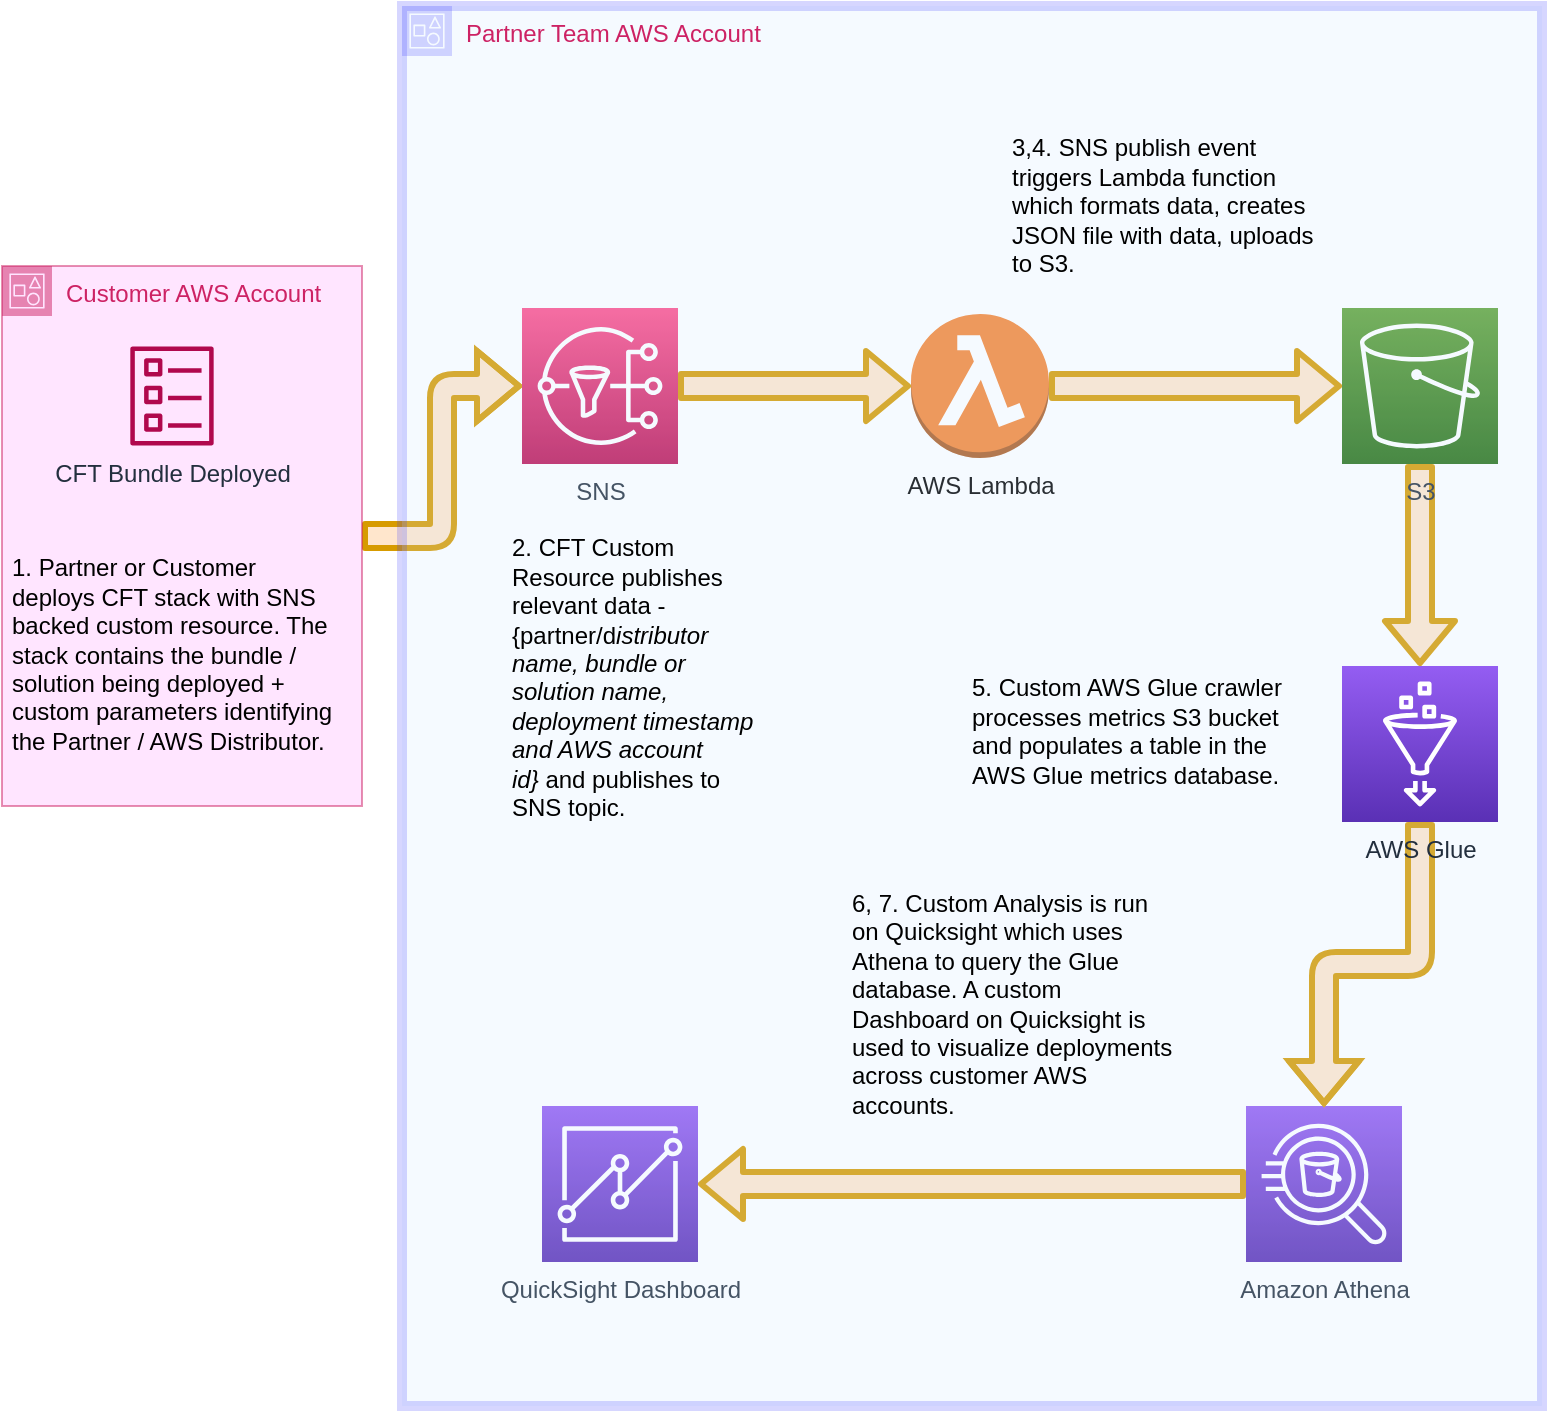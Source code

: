 <mxfile version="20.3.0" type="device"><diagram id="esqkhY2L9d3tN8zVXLYR" name="Page-1"><mxGraphModel dx="1106" dy="760" grid="1" gridSize="10" guides="1" tooltips="1" connect="1" arrows="1" fold="1" page="1" pageScale="1" pageWidth="827" pageHeight="1169" math="0" shadow="0"><root><mxCell id="0"/><mxCell id="1" parent="0"/><mxCell id="V5lL2M46CXsRj3B0pjWy-23" value="" style="edgeStyle=orthogonalEdgeStyle;shape=flexArrow;rounded=1;orthogonalLoop=1;jettySize=auto;html=1;strokeWidth=3;fillColor=#ffe6cc;strokeColor=#d79b00;" parent="1" source="V5lL2M46CXsRj3B0pjWy-1" target="V5lL2M46CXsRj3B0pjWy-9" edge="1"><mxGeometry relative="1" as="geometry"/></mxCell><mxCell id="V5lL2M46CXsRj3B0pjWy-1" value="Customer AWS Account" style="points=[[0,0],[0.25,0],[0.5,0],[0.75,0],[1,0],[1,0.25],[1,0.5],[1,0.75],[1,1],[0.75,1],[0.5,1],[0.25,1],[0,1],[0,0.75],[0,0.5],[0,0.25]];outlineConnect=0;gradientColor=none;html=1;whiteSpace=wrap;fontSize=12;fontStyle=0;container=1;pointerEvents=0;collapsible=0;recursiveResize=0;shape=mxgraph.aws4.group;grIcon=mxgraph.aws4.group_account;strokeColor=#CD2264;fillColor=#FFCCFF;verticalAlign=top;align=left;spacingLeft=30;fontColor=#CD2264;dashed=0;opacity=50;" parent="1" vertex="1"><mxGeometry x="10" y="210" width="180" height="270" as="geometry"/></mxCell><mxCell id="V5lL2M46CXsRj3B0pjWy-3" value="CFT Bundle Deployed" style="sketch=0;outlineConnect=0;fontColor=#232F3E;gradientColor=none;fillColor=#B0084D;strokeColor=none;dashed=0;verticalLabelPosition=bottom;verticalAlign=top;align=center;html=1;fontSize=12;fontStyle=0;aspect=fixed;pointerEvents=1;shape=mxgraph.aws4.template;" parent="V5lL2M46CXsRj3B0pjWy-1" vertex="1"><mxGeometry x="64.16" y="40" width="41.67" height="50" as="geometry"/></mxCell><mxCell id="V5lL2M46CXsRj3B0pjWy-24" value="&lt;br&gt;1. Partner or Customer deploys CFT stack with SNS backed custom resource. The stack contains the bundle / solution being deployed + custom parameters identifying the Partner / AWS Distributor." style="text;html=1;strokeColor=none;fillColor=none;spacing=5;spacingTop=-20;whiteSpace=wrap;overflow=hidden;rounded=0;" parent="V5lL2M46CXsRj3B0pjWy-1" vertex="1"><mxGeometry y="140" width="170" height="110" as="geometry"/></mxCell><mxCell id="V5lL2M46CXsRj3B0pjWy-22" value="" style="edgeStyle=orthogonalEdgeStyle;shape=flexArrow;rounded=1;orthogonalLoop=1;jettySize=auto;html=1;strokeWidth=3;fillColor=#ffe6cc;strokeColor=#d79b00;" parent="1" source="V5lL2M46CXsRj3B0pjWy-4" target="V5lL2M46CXsRj3B0pjWy-6" edge="1"><mxGeometry relative="1" as="geometry"/></mxCell><mxCell id="V5lL2M46CXsRj3B0pjWy-4" value="Amazon Athena" style="sketch=0;points=[[0,0,0],[0.25,0,0],[0.5,0,0],[0.75,0,0],[1,0,0],[0,1,0],[0.25,1,0],[0.5,1,0],[0.75,1,0],[1,1,0],[0,0.25,0],[0,0.5,0],[0,0.75,0],[1,0.25,0],[1,0.5,0],[1,0.75,0]];outlineConnect=0;fontColor=#232F3E;gradientColor=#945DF2;gradientDirection=north;fillColor=#5A30B5;strokeColor=#ffffff;dashed=0;verticalLabelPosition=bottom;verticalAlign=top;align=center;html=1;fontSize=12;fontStyle=0;aspect=fixed;shape=mxgraph.aws4.resourceIcon;resIcon=mxgraph.aws4.athena;" parent="1" vertex="1"><mxGeometry x="632" y="630" width="78" height="78" as="geometry"/></mxCell><mxCell id="V5lL2M46CXsRj3B0pjWy-21" value="" style="edgeStyle=orthogonalEdgeStyle;shape=flexArrow;rounded=1;orthogonalLoop=1;jettySize=auto;html=1;strokeWidth=3;fillColor=#ffe6cc;strokeColor=#d79b00;" parent="1" source="V5lL2M46CXsRj3B0pjWy-5" target="V5lL2M46CXsRj3B0pjWy-4" edge="1"><mxGeometry relative="1" as="geometry"/></mxCell><mxCell id="V5lL2M46CXsRj3B0pjWy-6" value="QuickSight Dashboard" style="sketch=0;points=[[0,0,0],[0.25,0,0],[0.5,0,0],[0.75,0,0],[1,0,0],[0,1,0],[0.25,1,0],[0.5,1,0],[0.75,1,0],[1,1,0],[0,0.25,0],[0,0.5,0],[0,0.75,0],[1,0.25,0],[1,0.5,0],[1,0.75,0]];outlineConnect=0;fontColor=#232F3E;gradientColor=#945DF2;gradientDirection=north;fillColor=#5A30B5;strokeColor=#ffffff;dashed=0;verticalLabelPosition=bottom;verticalAlign=top;align=center;html=1;fontSize=12;fontStyle=0;aspect=fixed;shape=mxgraph.aws4.resourceIcon;resIcon=mxgraph.aws4.quicksight;" parent="1" vertex="1"><mxGeometry x="280" y="630" width="78" height="78" as="geometry"/></mxCell><mxCell id="V5lL2M46CXsRj3B0pjWy-19" value="" style="edgeStyle=orthogonalEdgeStyle;shape=flexArrow;rounded=1;orthogonalLoop=1;jettySize=auto;html=1;strokeWidth=3;fillColor=#ffe6cc;strokeColor=#d79b00;" parent="1" source="V5lL2M46CXsRj3B0pjWy-7" target="V5lL2M46CXsRj3B0pjWy-8" edge="1"><mxGeometry relative="1" as="geometry"/></mxCell><mxCell id="V5lL2M46CXsRj3B0pjWy-7" value="AWS Lambda" style="outlineConnect=0;dashed=0;verticalLabelPosition=bottom;verticalAlign=top;align=center;html=1;shape=mxgraph.aws3.lambda_function;fillColor=#F58534;gradientColor=none;" parent="1" vertex="1"><mxGeometry x="464.5" y="234" width="69" height="72" as="geometry"/></mxCell><mxCell id="V5lL2M46CXsRj3B0pjWy-20" value="" style="edgeStyle=orthogonalEdgeStyle;shape=flexArrow;rounded=1;orthogonalLoop=1;jettySize=auto;html=1;strokeWidth=3;fillColor=#ffe6cc;strokeColor=#d79b00;" parent="1" source="V5lL2M46CXsRj3B0pjWy-8" target="V5lL2M46CXsRj3B0pjWy-5" edge="1"><mxGeometry relative="1" as="geometry"/></mxCell><mxCell id="V5lL2M46CXsRj3B0pjWy-8" value="S3" style="sketch=0;points=[[0,0,0],[0.25,0,0],[0.5,0,0],[0.75,0,0],[1,0,0],[0,1,0],[0.25,1,0],[0.5,1,0],[0.75,1,0],[1,1,0],[0,0.25,0],[0,0.5,0],[0,0.75,0],[1,0.25,0],[1,0.5,0],[1,0.75,0]];outlineConnect=0;fontColor=#232F3E;gradientColor=#60A337;gradientDirection=north;fillColor=#277116;strokeColor=#ffffff;dashed=0;verticalLabelPosition=bottom;verticalAlign=top;align=center;html=1;fontSize=12;fontStyle=0;aspect=fixed;shape=mxgraph.aws4.resourceIcon;resIcon=mxgraph.aws4.s3;" parent="1" vertex="1"><mxGeometry x="680" y="231" width="78" height="78" as="geometry"/></mxCell><mxCell id="V5lL2M46CXsRj3B0pjWy-18" value="" style="edgeStyle=orthogonalEdgeStyle;shape=flexArrow;rounded=1;orthogonalLoop=1;jettySize=auto;html=1;strokeWidth=3;fillColor=#ffe6cc;strokeColor=#d79b00;" parent="1" source="V5lL2M46CXsRj3B0pjWy-9" target="V5lL2M46CXsRj3B0pjWy-7" edge="1"><mxGeometry relative="1" as="geometry"/></mxCell><mxCell id="V5lL2M46CXsRj3B0pjWy-9" value="SNS" style="sketch=0;points=[[0,0,0],[0.25,0,0],[0.5,0,0],[0.75,0,0],[1,0,0],[0,1,0],[0.25,1,0],[0.5,1,0],[0.75,1,0],[1,1,0],[0,0.25,0],[0,0.5,0],[0,0.75,0],[1,0.25,0],[1,0.5,0],[1,0.75,0]];outlineConnect=0;fontColor=#232F3E;gradientColor=#FF4F8B;gradientDirection=north;fillColor=#BC1356;strokeColor=#ffffff;dashed=0;verticalLabelPosition=bottom;verticalAlign=top;align=center;html=1;fontSize=12;fontStyle=0;aspect=fixed;shape=mxgraph.aws4.resourceIcon;resIcon=mxgraph.aws4.sns;" parent="1" vertex="1"><mxGeometry x="270" y="231" width="78" height="78" as="geometry"/></mxCell><mxCell id="V5lL2M46CXsRj3B0pjWy-29" value="Partner Team AWS Account" style="points=[[0,0],[0.25,0],[0.5,0],[0.75,0],[1,0],[1,0.25],[1,0.5],[1,0.75],[1,1],[0.75,1],[0.5,1],[0.25,1],[0,1],[0,0.75],[0,0.5],[0,0.25]];outlineConnect=0;gradientColor=none;html=1;whiteSpace=wrap;fontSize=12;fontStyle=0;container=1;pointerEvents=0;collapsible=0;recursiveResize=0;shape=mxgraph.aws4.group;grIcon=mxgraph.aws4.group_account;strokeColor=#3333FF;fillColor=#CCE5FF;verticalAlign=top;align=left;spacingLeft=30;fontColor=#CD2264;dashed=0;strokeWidth=5;shadow=0;sketch=0;opacity=20;" parent="1" vertex="1"><mxGeometry x="210" y="80" width="570" height="700" as="geometry"/></mxCell><mxCell id="V5lL2M46CXsRj3B0pjWy-26" value="&lt;br&gt;3,4. SNS publish event triggers Lambda function which formats data, creates JSON file with data, uploads to S3." style="text;html=1;strokeColor=none;fillColor=none;spacing=5;spacingTop=-20;whiteSpace=wrap;overflow=hidden;rounded=0;" parent="V5lL2M46CXsRj3B0pjWy-29" vertex="1"><mxGeometry x="300" y="60" width="170" height="80" as="geometry"/></mxCell><mxCell id="V5lL2M46CXsRj3B0pjWy-27" value="&lt;br&gt;5. Custom AWS Glue crawler processes metrics S3 bucket and populates a table in the AWS Glue metrics database." style="text;html=1;strokeColor=none;fillColor=none;spacing=5;spacingTop=-20;whiteSpace=wrap;overflow=hidden;rounded=0;" parent="V5lL2M46CXsRj3B0pjWy-29" vertex="1"><mxGeometry x="280" y="330" width="170" height="60" as="geometry"/></mxCell><mxCell id="V5lL2M46CXsRj3B0pjWy-5" value="AWS Glue" style="sketch=0;points=[[0,0,0],[0.25,0,0],[0.5,0,0],[0.75,0,0],[1,0,0],[0,1,0],[0.25,1,0],[0.5,1,0],[0.75,1,0],[1,1,0],[0,0.25,0],[0,0.5,0],[0,0.75,0],[1,0.25,0],[1,0.5,0],[1,0.75,0]];outlineConnect=0;fontColor=#232F3E;gradientColor=#945DF2;gradientDirection=north;fillColor=#5A30B5;strokeColor=#ffffff;dashed=0;verticalLabelPosition=bottom;verticalAlign=top;align=center;html=1;fontSize=12;fontStyle=0;aspect=fixed;shape=mxgraph.aws4.resourceIcon;resIcon=mxgraph.aws4.glue;" parent="V5lL2M46CXsRj3B0pjWy-29" vertex="1"><mxGeometry x="470" y="330" width="78" height="78" as="geometry"/></mxCell><mxCell id="V5lL2M46CXsRj3B0pjWy-28" value="6, 7. Custom Analysis is run on Quicksight which uses Athena to query the Glue database. A custom Dashboard on Quicksight is used to visualize deployments across customer AWS accounts." style="text;html=1;strokeColor=none;fillColor=none;spacing=5;spacingTop=-20;whiteSpace=wrap;overflow=hidden;rounded=0;" parent="V5lL2M46CXsRj3B0pjWy-29" vertex="1"><mxGeometry x="220" y="452" width="170" height="105" as="geometry"/></mxCell><mxCell id="V5lL2M46CXsRj3B0pjWy-25" value="&lt;br&gt;2. CFT Custom Resource publishes relevant data - {partner/d&lt;i&gt;istributor name, bundle or solution name, deployment timestamp and AWS account id}&amp;nbsp;&lt;/i&gt;and publishes to SNS topic." style="text;html=1;strokeColor=none;fillColor=none;spacing=5;spacingTop=-20;whiteSpace=wrap;overflow=hidden;rounded=0;" parent="V5lL2M46CXsRj3B0pjWy-29" vertex="1"><mxGeometry x="50" y="260" width="132" height="150" as="geometry"/></mxCell></root></mxGraphModel></diagram></mxfile>